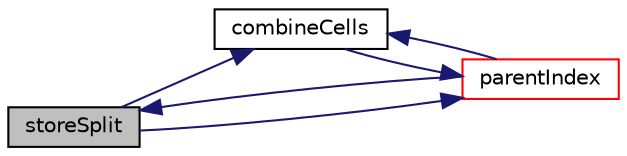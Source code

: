digraph "storeSplit"
{
  bgcolor="transparent";
  edge [fontname="Helvetica",fontsize="10",labelfontname="Helvetica",labelfontsize="10"];
  node [fontname="Helvetica",fontsize="10",shape=record];
  rankdir="LR";
  Node1 [label="storeSplit",height=0.2,width=0.4,color="black", fillcolor="grey75", style="filled", fontcolor="black"];
  Node1 -> Node2 [color="midnightblue",fontsize="10",style="solid",fontname="Helvetica"];
  Node2 [label="combineCells",height=0.2,width=0.4,color="black",URL="$a02159.html#af90ca9bc2b8796223cc23755c8c7c8f9",tooltip="Store combining 8 cells into master. "];
  Node2 -> Node3 [color="midnightblue",fontsize="10",style="solid",fontname="Helvetica"];
  Node3 [label="parentIndex",height=0.2,width=0.4,color="red",URL="$a02159.html#a1b35f338a262f3bff44deca856b78c5c",tooltip="Get parent of cell. "];
  Node3 -> Node2 [color="midnightblue",fontsize="10",style="solid",fontname="Helvetica"];
  Node3 -> Node1 [color="midnightblue",fontsize="10",style="solid",fontname="Helvetica"];
  Node1 -> Node3 [color="midnightblue",fontsize="10",style="solid",fontname="Helvetica"];
}
